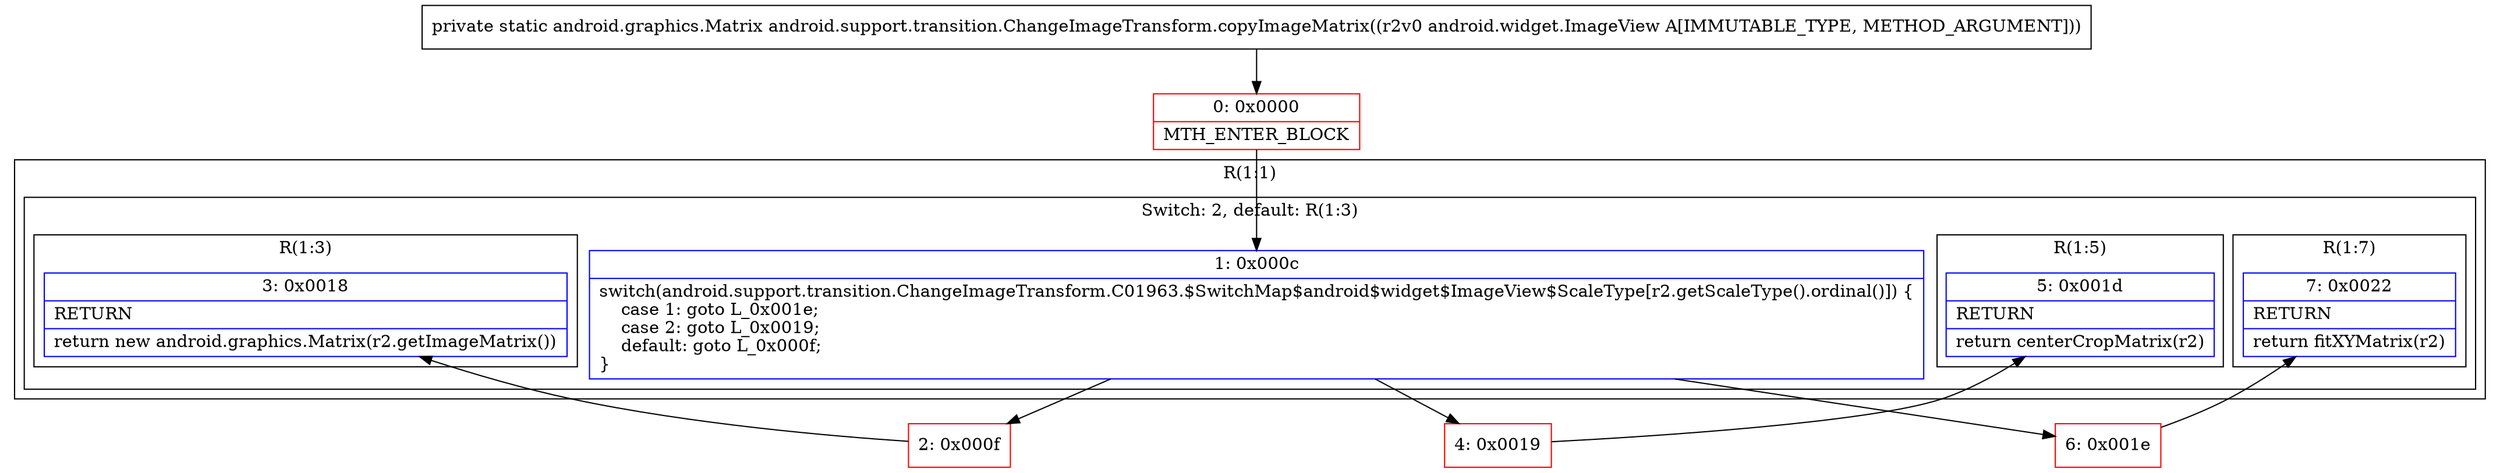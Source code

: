digraph "CFG forandroid.support.transition.ChangeImageTransform.copyImageMatrix(Landroid\/widget\/ImageView;)Landroid\/graphics\/Matrix;" {
subgraph cluster_Region_993860324 {
label = "R(1:1)";
node [shape=record,color=blue];
subgraph cluster_SwitchRegion_1813959397 {
label = "Switch: 2, default: R(1:3)";
node [shape=record,color=blue];
Node_1 [shape=record,label="{1\:\ 0x000c|switch(android.support.transition.ChangeImageTransform.C01963.$SwitchMap$android$widget$ImageView$ScaleType[r2.getScaleType().ordinal()]) \{\l    case 1: goto L_0x001e;\l    case 2: goto L_0x0019;\l    default: goto L_0x000f;\l\}\l}"];
subgraph cluster_Region_735088465 {
label = "R(1:7)";
node [shape=record,color=blue];
Node_7 [shape=record,label="{7\:\ 0x0022|RETURN\l|return fitXYMatrix(r2)\l}"];
}
subgraph cluster_Region_676958287 {
label = "R(1:5)";
node [shape=record,color=blue];
Node_5 [shape=record,label="{5\:\ 0x001d|RETURN\l|return centerCropMatrix(r2)\l}"];
}
subgraph cluster_Region_2069910938 {
label = "R(1:3)";
node [shape=record,color=blue];
Node_3 [shape=record,label="{3\:\ 0x0018|RETURN\l|return new android.graphics.Matrix(r2.getImageMatrix())\l}"];
}
}
}
Node_0 [shape=record,color=red,label="{0\:\ 0x0000|MTH_ENTER_BLOCK\l}"];
Node_2 [shape=record,color=red,label="{2\:\ 0x000f}"];
Node_4 [shape=record,color=red,label="{4\:\ 0x0019}"];
Node_6 [shape=record,color=red,label="{6\:\ 0x001e}"];
MethodNode[shape=record,label="{private static android.graphics.Matrix android.support.transition.ChangeImageTransform.copyImageMatrix((r2v0 android.widget.ImageView A[IMMUTABLE_TYPE, METHOD_ARGUMENT])) }"];
MethodNode -> Node_0;
Node_1 -> Node_2;
Node_1 -> Node_4;
Node_1 -> Node_6;
Node_0 -> Node_1;
Node_2 -> Node_3;
Node_4 -> Node_5;
Node_6 -> Node_7;
}

